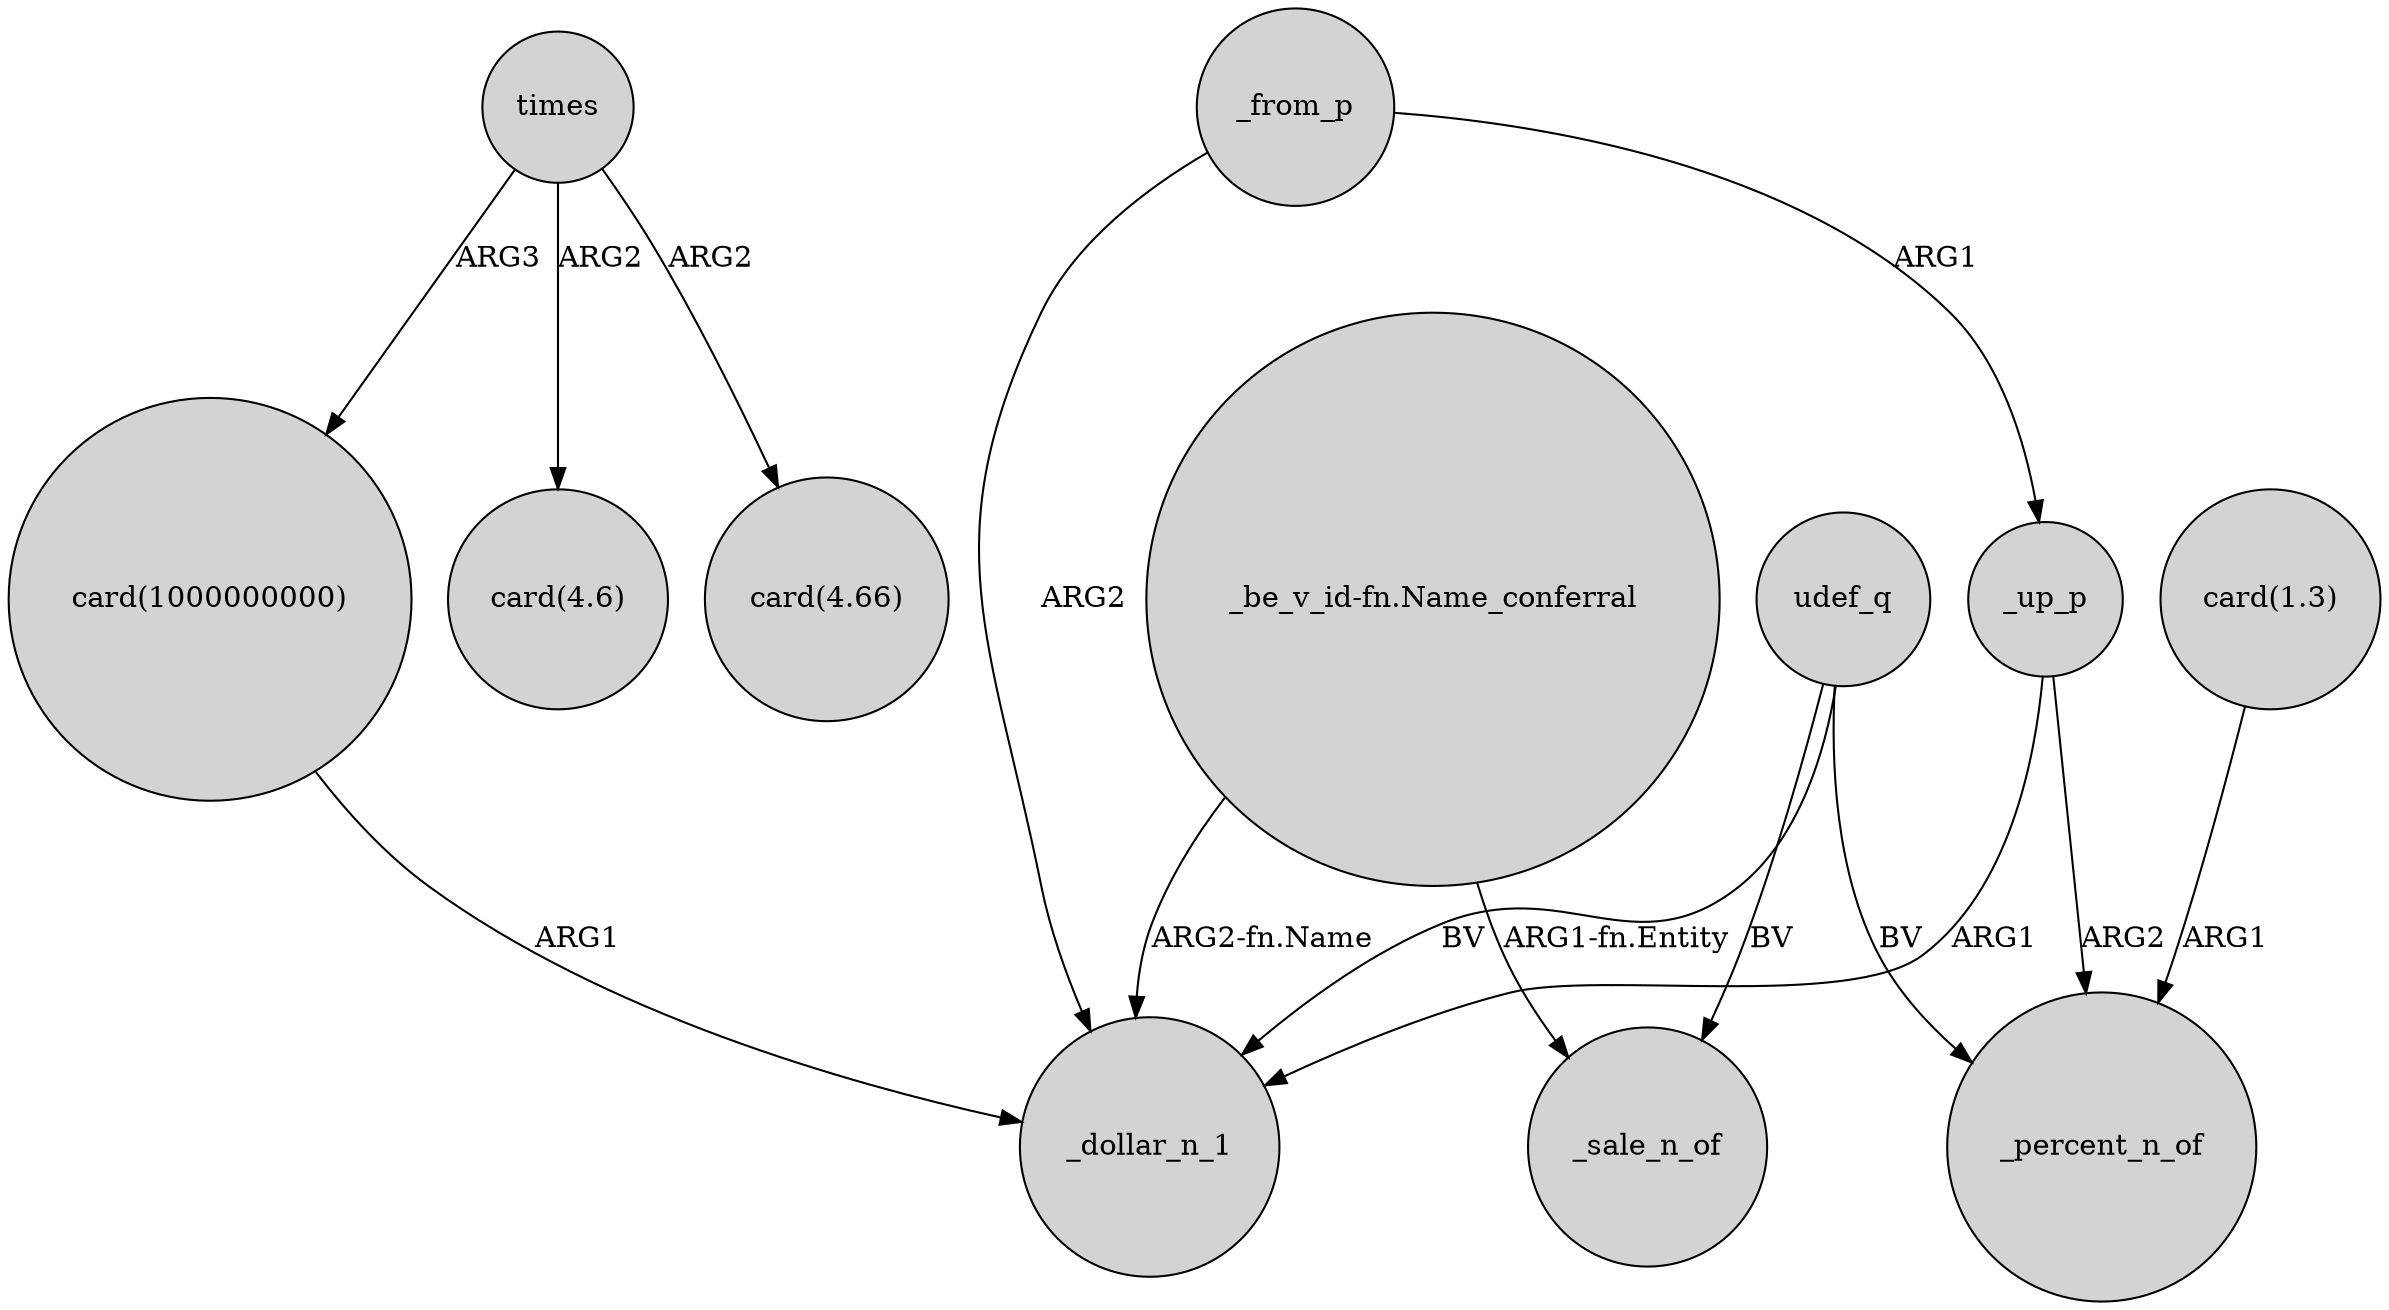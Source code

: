 digraph {
	node [shape=circle style=filled]
	_up_p -> _percent_n_of [label=ARG2]
	"card(1000000000)" -> _dollar_n_1 [label=ARG1]
	udef_q -> _percent_n_of [label=BV]
	times -> "card(4.6)" [label=ARG2]
	_up_p -> _dollar_n_1 [label=ARG1]
	udef_q -> _sale_n_of [label=BV]
	times -> "card(1000000000)" [label=ARG3]
	_from_p -> _up_p [label=ARG1]
	times -> "card(4.66)" [label=ARG2]
	udef_q -> _dollar_n_1 [label=BV]
	"_be_v_id-fn.Name_conferral" -> _sale_n_of [label="ARG1-fn.Entity"]
	"card(1.3)" -> _percent_n_of [label=ARG1]
	"_be_v_id-fn.Name_conferral" -> _dollar_n_1 [label="ARG2-fn.Name"]
	_from_p -> _dollar_n_1 [label=ARG2]
}
